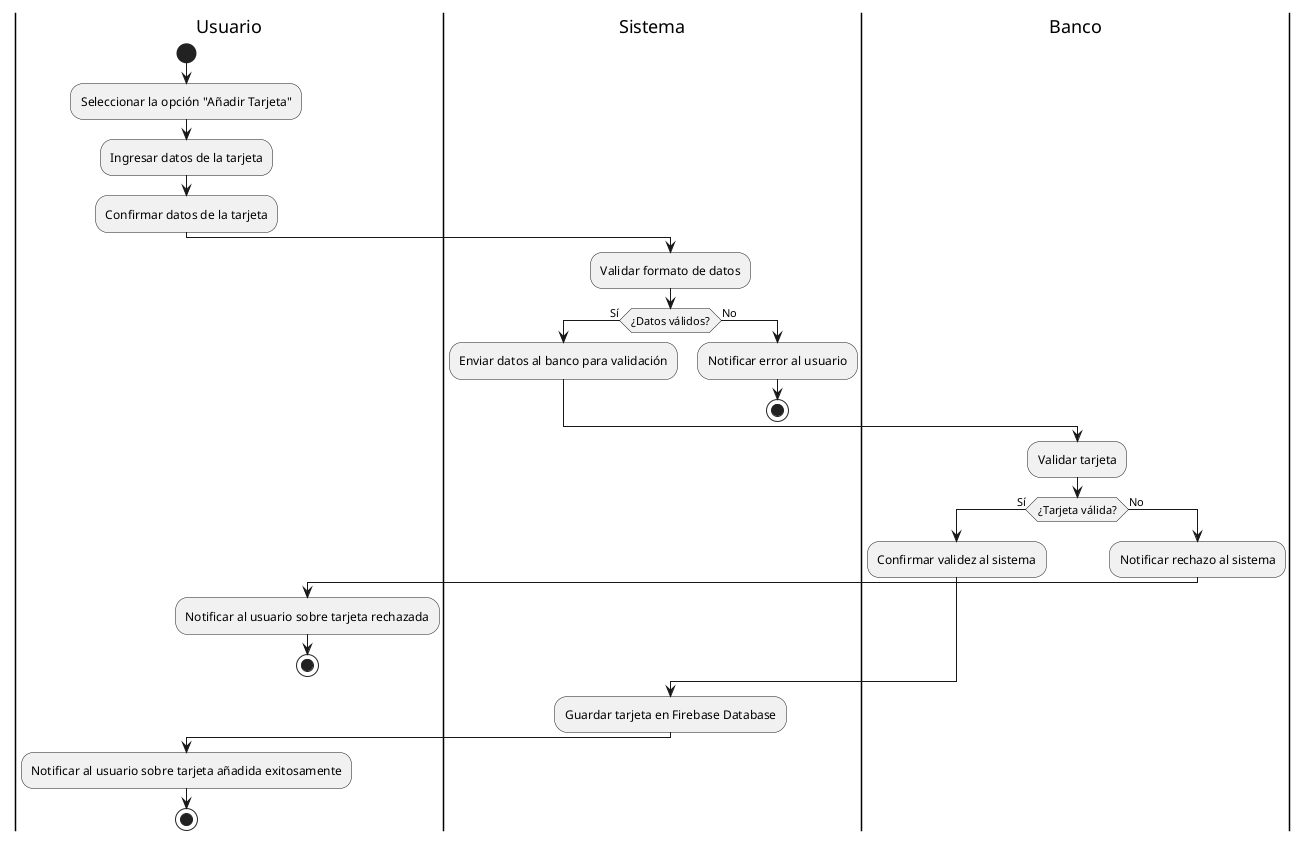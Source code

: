 @startuml ActivityDiagramAddCard
|Usuario|
start
:Seleccionar la opción "Añadir Tarjeta";
:Ingresar datos de la tarjeta;
:Confirmar datos de la tarjeta;

|Sistema|
:Validar formato de datos;
if (¿Datos válidos?) then (Sí)
  :Enviar datos al banco para validación;
else (No)
  :Notificar error al usuario;
  stop
endif

|Banco|
:Validar tarjeta;
if (¿Tarjeta válida?) then (Sí)
  :Confirmar validez al sistema;
else (No)
  :Notificar rechazo al sistema;
  |Usuario|
  :Notificar al usuario sobre tarjeta rechazada;
  stop
endif

|Sistema|
:Guardar tarjeta en Firebase Database;

|Usuario|
:Notificar al usuario sobre tarjeta añadida exitosamente;

stop
@enduml
